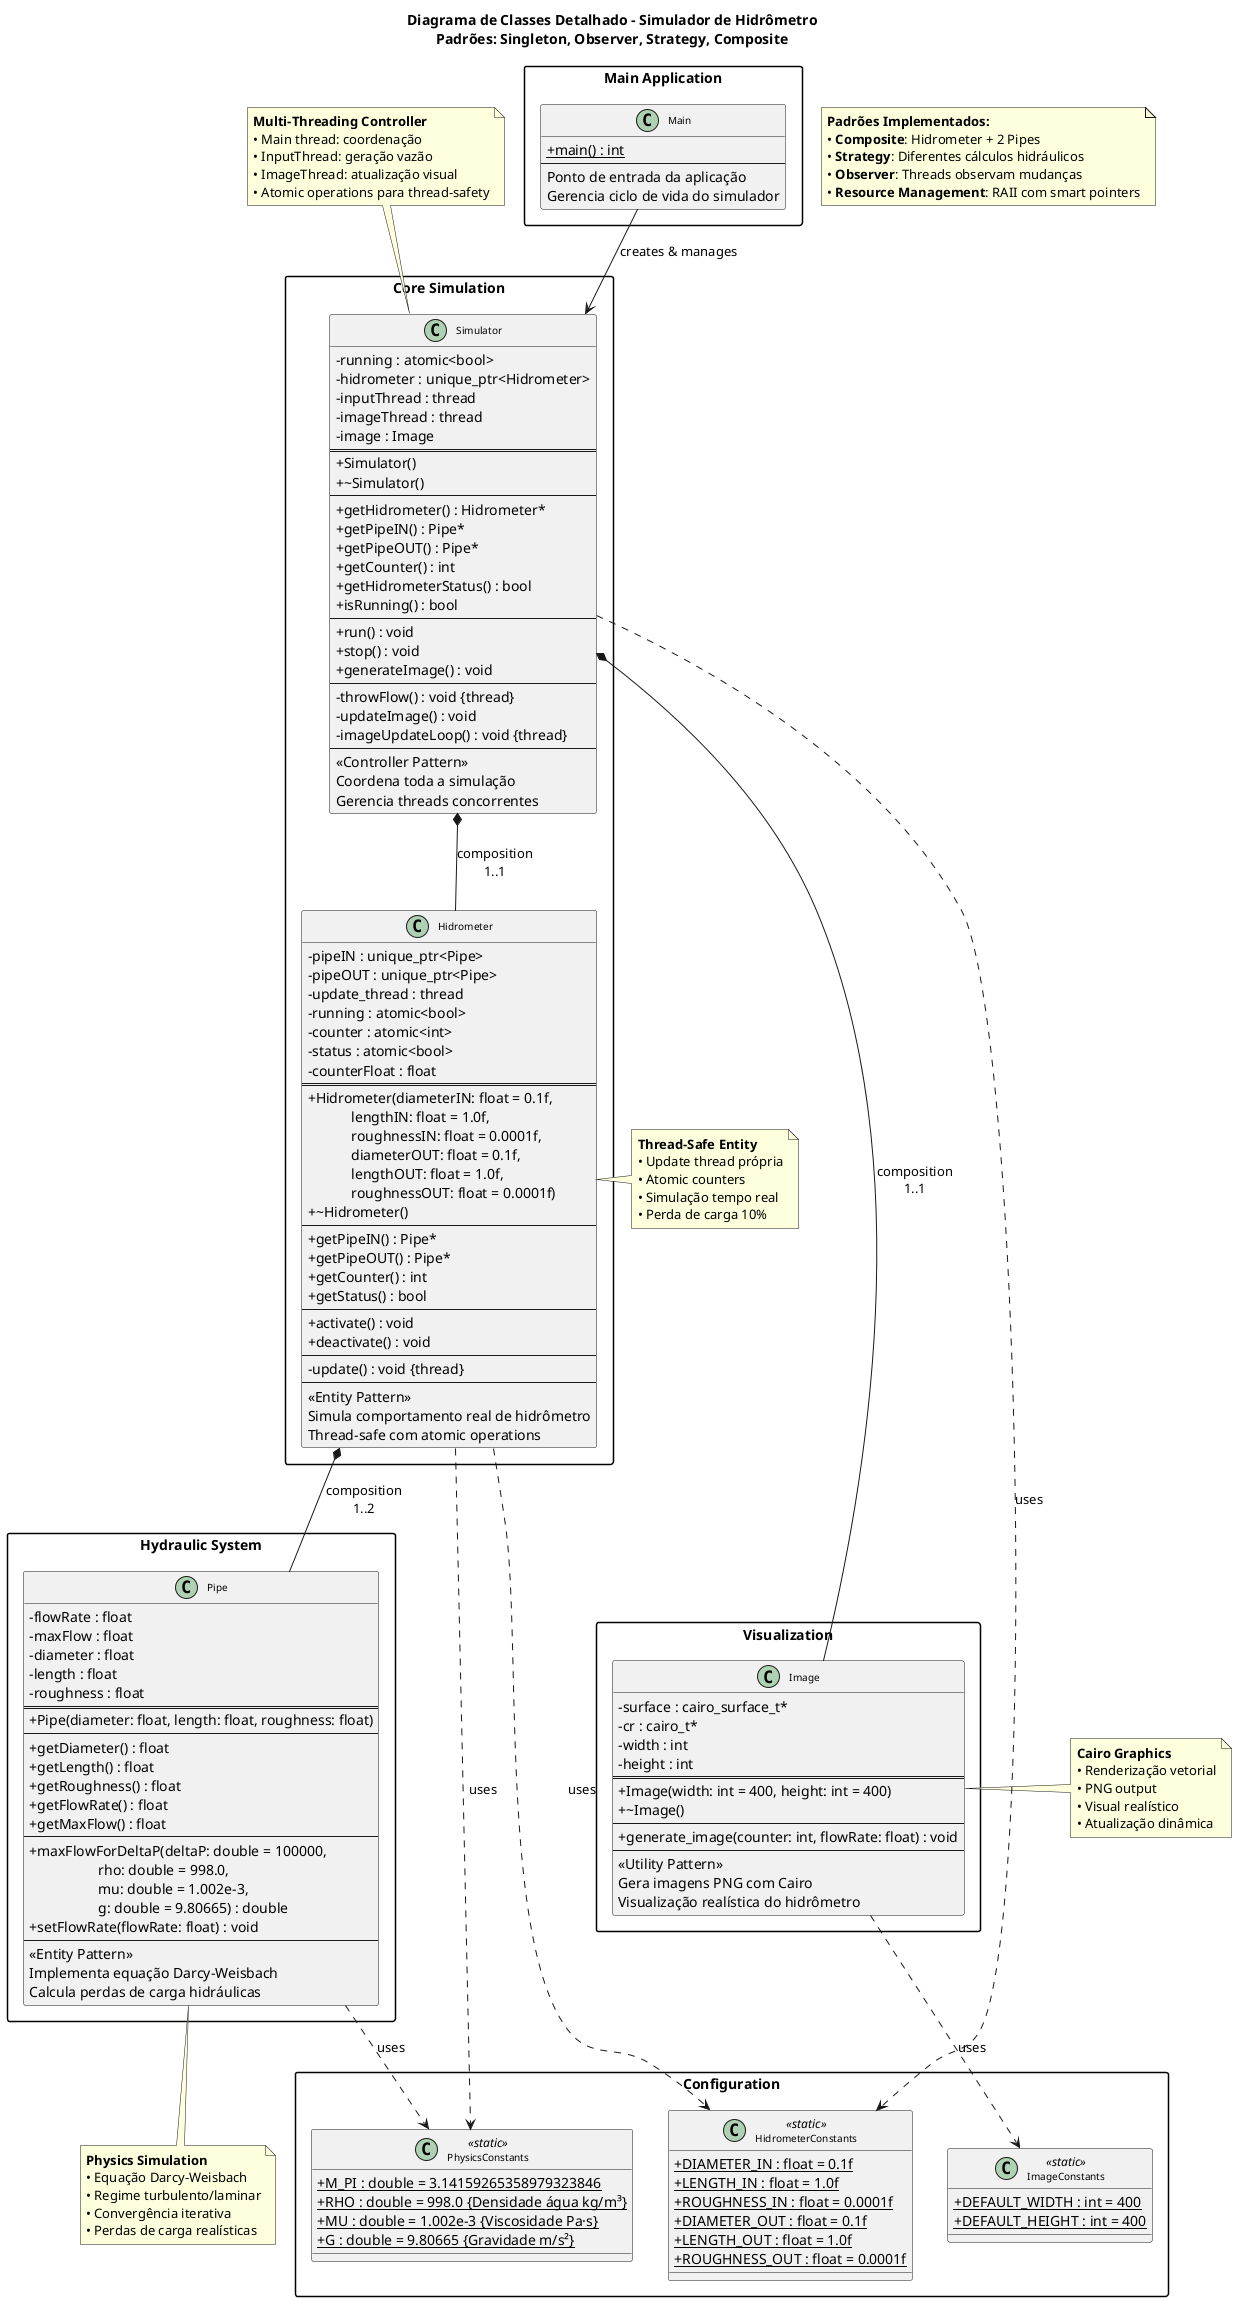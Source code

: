 @startuml Hydrometer_Detailed_Class_Diagram

!define RECTANGLE class

title Diagrama de Classes Detalhado - Simulador de Hidrômetro\nPadrões: Singleton, Observer, Strategy, Composite

skinparam classAttributeIconSize 0
skinparam classFontSize 10
skinparam packageStyle rectangle

package "Main Application" {
    class Main {
        {static} + main() : int
        --
        Ponto de entrada da aplicação
        Gerencia ciclo de vida do simulador
    }
}

package "Core Simulation" {
    class Simulator {
        - running : atomic<bool>
        - hidrometer : unique_ptr<Hidrometer>
        - inputThread : thread
        - imageThread : thread  
        - image : Image
        ==
        + Simulator()
        + ~Simulator()
        --
        + getHidrometer() : Hidrometer*
        + getPipeIN() : Pipe*
        + getPipeOUT() : Pipe* 
        + getCounter() : int
        + getHidrometerStatus() : bool
        + isRunning() : bool
        --
        + run() : void
        + stop() : void
        + generateImage() : void
        --
        - throwFlow() : void {thread}
        - updateImage() : void
        - imageUpdateLoop() : void {thread}
        --
        <<Controller Pattern>>
        Coordena toda a simulação
        Gerencia threads concorrentes
    }

    class Hidrometer {
        - pipeIN : unique_ptr<Pipe>
        - pipeOUT : unique_ptr<Pipe>
        - update_thread : thread
        - running : atomic<bool>
        - counter : atomic<int>
        - status : atomic<bool>
        - counterFloat : float
        ==
        + Hidrometer(diameterIN: float = 0.1f,\n            lengthIN: float = 1.0f,\n            roughnessIN: float = 0.0001f,\n            diameterOUT: float = 0.1f,\n            lengthOUT: float = 1.0f,\n            roughnessOUT: float = 0.0001f)
        + ~Hidrometer()
        --
        + getPipeIN() : Pipe*
        + getPipeOUT() : Pipe*
        + getCounter() : int
        + getStatus() : bool
        --
        + activate() : void
        + deactivate() : void
        --
        - update() : void {thread}
        --
        <<Entity Pattern>>
        Simula comportamento real de hidrômetro
        Thread-safe com atomic operations
    }
}

package "Hydraulic System" {
    class Pipe {
        - flowRate : float
        - maxFlow : float
        - diameter : float
        - length : float  
        - roughness : float
        ==
        + Pipe(diameter: float, length: float, roughness: float)
        --
        + getDiameter() : float
        + getLength() : float
        + getRoughness() : float
        + getFlowRate() : float
        + getMaxFlow() : float
        --
        + maxFlowForDeltaP(deltaP: double = 100000,\n                   rho: double = 998.0,\n                   mu: double = 1.002e-3,\n                   g: double = 9.80665) : double
        + setFlowRate(flowRate: float) : void
        --
        <<Entity Pattern>>
        Implementa equação Darcy-Weisbach
        Calcula perdas de carga hidráulicas
    }
}

package "Visualization" {
    class Image {
        - surface : cairo_surface_t*
        - cr : cairo_t*
        - width : int
        - height : int
        ==
        + Image(width: int = 400, height: int = 400)
        + ~Image()
        --
        + generate_image(counter: int, flowRate: float) : void
        --
        <<Utility Pattern>>
        Gera imagens PNG com Cairo
        Visualização realística do hidrômetro
    }
}

package "Configuration" {
    class HidrometerConstants <<static>> {
        {static} + DIAMETER_IN : float = 0.1f
        {static} + LENGTH_IN : float = 1.0f
        {static} + ROUGHNESS_IN : float = 0.0001f
        {static} + DIAMETER_OUT : float = 0.1f
        {static} + LENGTH_OUT : float = 1.0f
        {static} + ROUGHNESS_OUT : float = 0.0001f
    }
    
    class PhysicsConstants <<static>> {
        {static} + M_PI : double = 3.14159265358979323846
        {static} + RHO : double = 998.0 {Densidade água kg/m³}
        {static} + MU : double = 1.002e-3 {Viscosidade Pa·s}
        {static} + G : double = 9.80665 {Gravidade m/s²}
    }
    
    class ImageConstants <<static>> {
        {static} + DEFAULT_WIDTH : int = 400
        {static} + DEFAULT_HEIGHT : int = 400
    }
}

' Relationships
Main --> Simulator : "creates & manages"
Simulator *-- Hidrometer : "composition\n1..1"
Simulator *-- Image : "composition\n1..1"
Hidrometer *-- Pipe : "composition\n1..2"

' Dependencies
Simulator ..> HidrometerConstants : "uses"
Hidrometer ..> HidrometerConstants : "uses"
Hidrometer ..> PhysicsConstants : "uses"
Pipe ..> PhysicsConstants : "uses"
Image ..> ImageConstants : "uses"

' Threading annotations
note top of Simulator : **Multi-Threading Controller**\n• Main thread: coordenação\n• InputThread: geração vazão\n• ImageThread: atualização visual\n• Atomic operations para thread-safety

note right of Hidrometer : **Thread-Safe Entity**\n• Update thread própria\n• Atomic counters\n• Simulação tempo real\n• Perda de carga 10%

note bottom of Pipe : **Physics Simulation**\n• Equação Darcy-Weisbach\n• Regime turbulento/laminar\n• Convergência iterativa\n• Perdas de carga realísticas

note left of Image : **Cairo Graphics**\n• Renderização vetorial\n• PNG output\n• Visual realístico\n• Atualização dinâmica

' Patterns annotations
note as N1
    **Padrões Implementados:**
    • **Composite**: Hidrometer + 2 Pipes
    • **Strategy**: Diferentes cálculos hidráulicos
    • **Observer**: Threads observam mudanças
    • **Resource Management**: RAII com smart pointers
end note

@enduml
